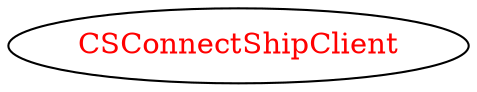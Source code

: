 digraph dependencyGraph {
 concentrate=true;
 ranksep="2.0";
 rankdir="LR"; 
 splines="ortho";
"CSConnectShipClient" [fontcolor="red"];
}